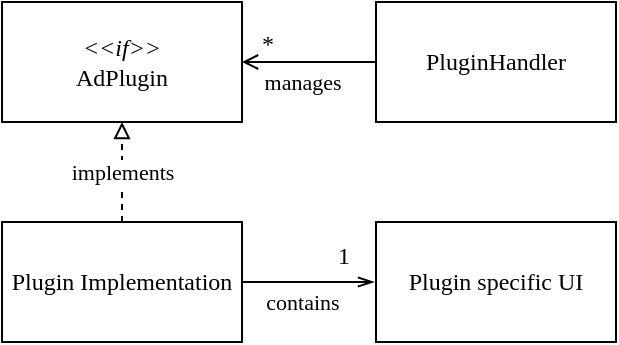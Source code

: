 <mxfile version="20.2.7" type="device"><diagram id="C5RBs43oDa-KdzZeNtuy" name="Page-1"><mxGraphModel dx="1715" dy="529" grid="1" gridSize="10" guides="1" tooltips="1" connect="1" arrows="1" fold="1" page="1" pageScale="1" pageWidth="827" pageHeight="1169" math="0" shadow="0"><root><mxCell id="WIyWlLk6GJQsqaUBKTNV-0"/><mxCell id="WIyWlLk6GJQsqaUBKTNV-1" parent="WIyWlLk6GJQsqaUBKTNV-0"/><mxCell id="-8TdbS_-gB7OzeAH5z68-0" value="&amp;lt;&amp;lt;if&amp;gt;&amp;gt;&lt;br&gt;&lt;span style=&quot;font-style: normal;&quot;&gt;AdPlugin&lt;/span&gt;" style="rounded=0;whiteSpace=wrap;html=1;fontStyle=2;fontFamily=Verdana;" vertex="1" parent="WIyWlLk6GJQsqaUBKTNV-1"><mxGeometry x="-780" y="70" width="120" height="60" as="geometry"/></mxCell><mxCell id="-8TdbS_-gB7OzeAH5z68-8" value="manages" style="edgeStyle=orthogonalEdgeStyle;rounded=0;orthogonalLoop=1;jettySize=auto;html=1;endArrow=open;endFill=0;fontFamily=Verdana;" edge="1" parent="WIyWlLk6GJQsqaUBKTNV-1" source="-8TdbS_-gB7OzeAH5z68-1" target="-8TdbS_-gB7OzeAH5z68-0"><mxGeometry x="0.104" y="10" relative="1" as="geometry"><Array as="points"><mxPoint x="-637" y="100"/><mxPoint x="-637" y="100"/></Array><mxPoint as="offset"/></mxGeometry></mxCell><mxCell id="-8TdbS_-gB7OzeAH5z68-1" value="PluginHandler" style="rounded=0;whiteSpace=wrap;html=1;fontFamily=Verdana;" vertex="1" parent="WIyWlLk6GJQsqaUBKTNV-1"><mxGeometry x="-593" y="70" width="120" height="60" as="geometry"/></mxCell><mxCell id="-8TdbS_-gB7OzeAH5z68-6" value="implements" style="edgeStyle=orthogonalEdgeStyle;rounded=0;orthogonalLoop=1;jettySize=auto;html=1;endArrow=block;endFill=0;dashed=1;fontFamily=Verdana;" edge="1" parent="WIyWlLk6GJQsqaUBKTNV-1" source="-8TdbS_-gB7OzeAH5z68-2" target="-8TdbS_-gB7OzeAH5z68-0"><mxGeometry relative="1" as="geometry"/></mxCell><mxCell id="-8TdbS_-gB7OzeAH5z68-7" value="contains" style="edgeStyle=orthogonalEdgeStyle;rounded=0;orthogonalLoop=1;jettySize=auto;html=1;endArrow=openThin;endFill=0;fontFamily=Verdana;" edge="1" parent="WIyWlLk6GJQsqaUBKTNV-1"><mxGeometry x="-0.075" y="-10" relative="1" as="geometry"><mxPoint x="-661" y="210" as="sourcePoint"/><mxPoint x="-594" y="210" as="targetPoint"/><mxPoint as="offset"/></mxGeometry></mxCell><mxCell id="-8TdbS_-gB7OzeAH5z68-2" value="Plugin Implementation" style="rounded=0;whiteSpace=wrap;html=1;fontFamily=Verdana;" vertex="1" parent="WIyWlLk6GJQsqaUBKTNV-1"><mxGeometry x="-780" y="180" width="120" height="60" as="geometry"/></mxCell><mxCell id="-8TdbS_-gB7OzeAH5z68-3" value="Plugin specific UI" style="rounded=0;whiteSpace=wrap;html=1;fontFamily=Verdana;" vertex="1" parent="WIyWlLk6GJQsqaUBKTNV-1"><mxGeometry x="-593" y="180" width="120" height="60" as="geometry"/></mxCell><mxCell id="-8TdbS_-gB7OzeAH5z68-9" value="*" style="text;html=1;strokeColor=none;fillColor=none;align=center;verticalAlign=middle;whiteSpace=wrap;rounded=0;fontFamily=Verdana;" vertex="1" parent="WIyWlLk6GJQsqaUBKTNV-1"><mxGeometry x="-677" y="76" width="60" height="30" as="geometry"/></mxCell><mxCell id="-8TdbS_-gB7OzeAH5z68-11" value="1" style="text;html=1;strokeColor=none;fillColor=none;align=center;verticalAlign=middle;whiteSpace=wrap;rounded=0;fontFamily=Verdana;" vertex="1" parent="WIyWlLk6GJQsqaUBKTNV-1"><mxGeometry x="-639" y="182" width="60" height="30" as="geometry"/></mxCell></root></mxGraphModel></diagram></mxfile>